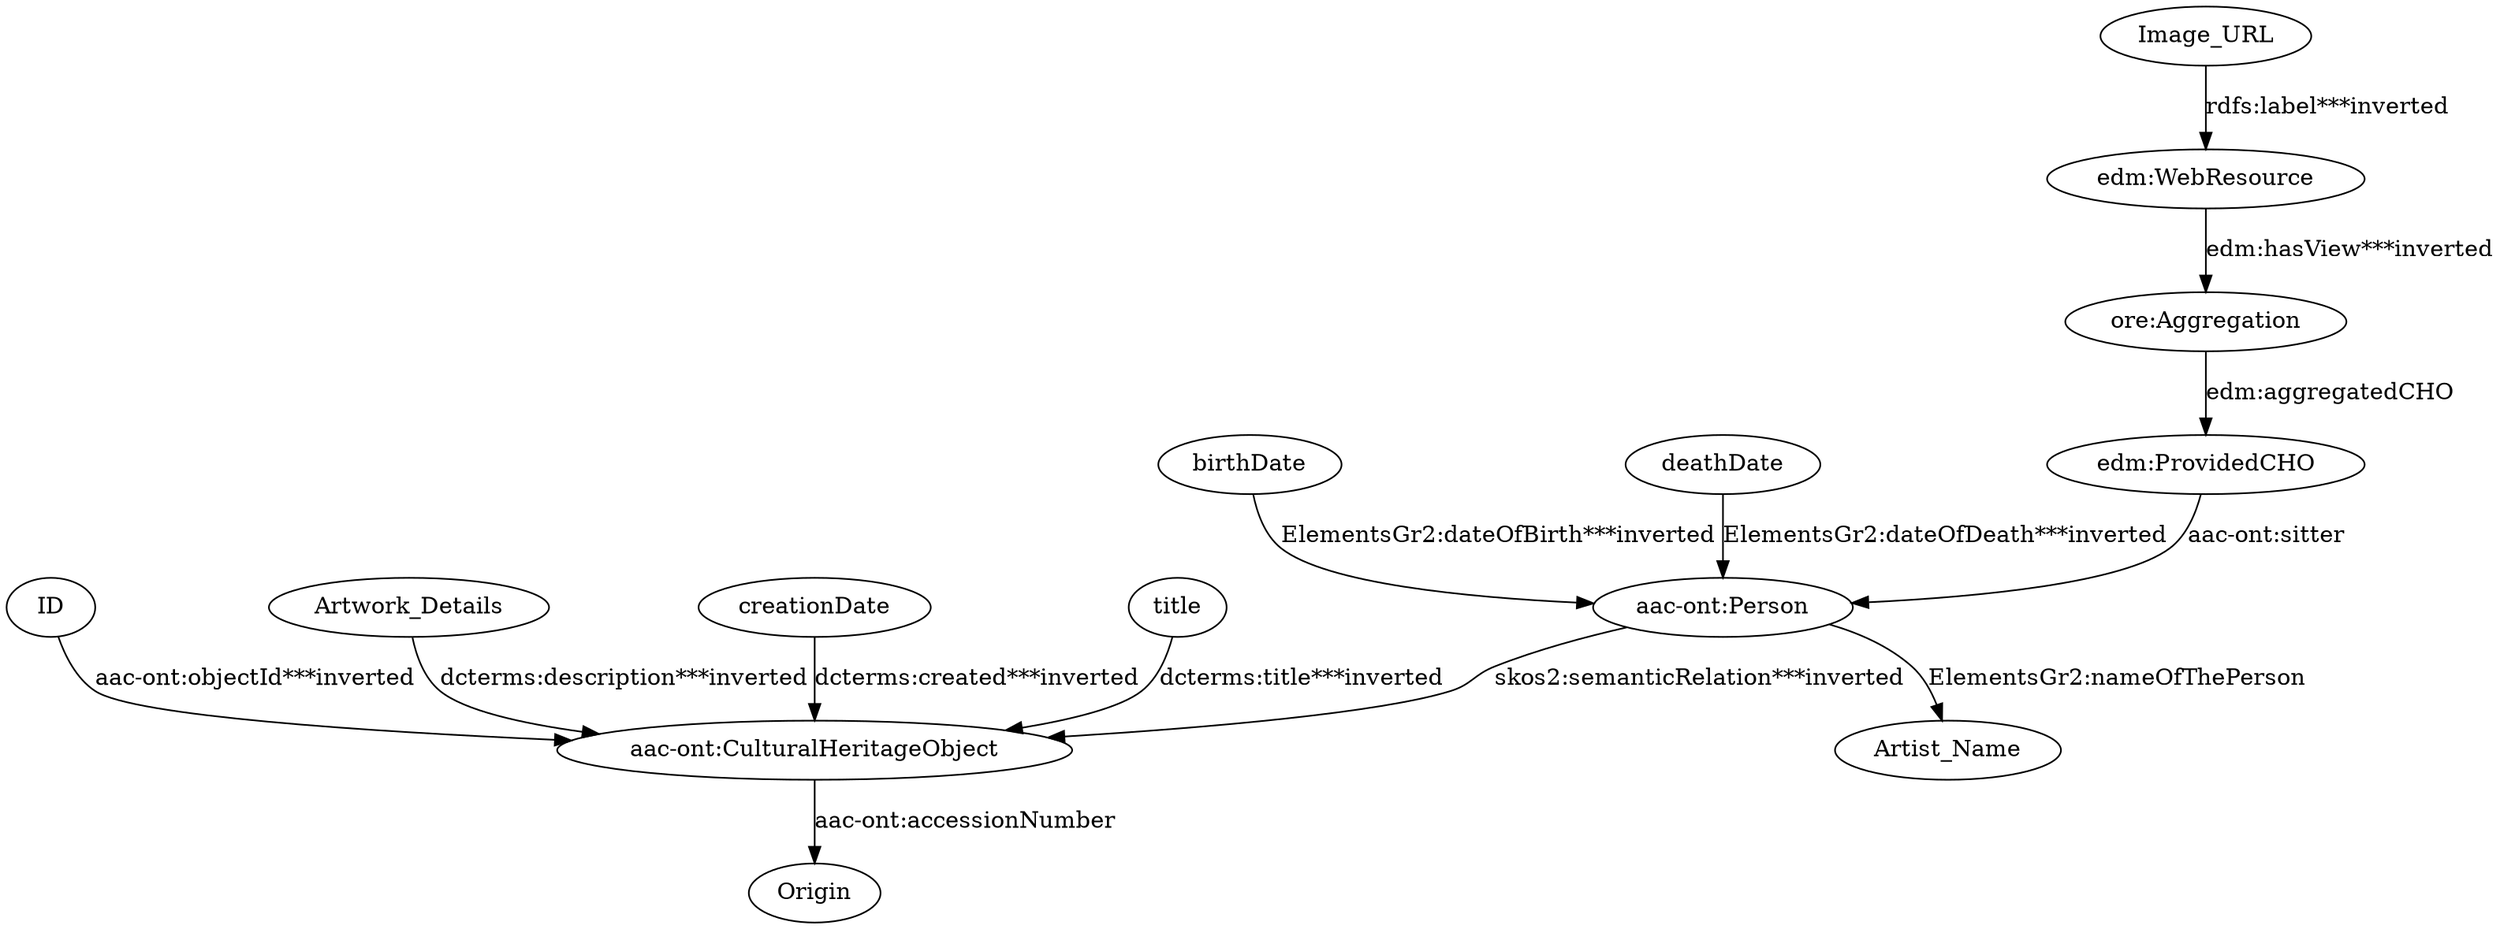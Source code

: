 digraph {
  Artwork_Details [type=attribute_name,label=Artwork_Details]
  "aac-ont:CulturalHeritageObject1" [type=class_uri,label="aac-ont:CulturalHeritageObject"]
  ID [type=attribute_name,label=ID]
  Image_URL [type=attribute_name,label=Image_URL]
  "edm:WebResource1" [type=class_uri,label="edm:WebResource"]
  Origin [type=attribute_name,label=Origin]
  "aac-ont:Person1" [type=class_uri,label="aac-ont:Person"]
  Artist_Name [type=attribute_name,label=Artist_Name]
  birthDate [type=attribute_name,label=birthDate]
  creationDate [type=attribute_name,label=creationDate]
  deathDate [type=attribute_name,label=deathDate]
  "edm:ProvidedCHO" [type=class_uri,label="edm:ProvidedCHO"]
  "ore:Aggregation" [type=class_uri,label="ore:Aggregation"]
  title [type=attribute_name,label=title]
  Artwork_Details -> "aac-ont:CulturalHeritageObject1" [type=st_property_uri,label="dcterms:description***inverted"]
  ID -> "aac-ont:CulturalHeritageObject1" [type=st_property_uri,label="aac-ont:objectId***inverted"]
  Image_URL -> "edm:WebResource1" [type=st_property_uri,label="rdfs:label***inverted"]
  "aac-ont:CulturalHeritageObject1" -> Origin [label="aac-ont:accessionNumber",type=st_property_uri]
  "aac-ont:Person1" -> Artist_Name [label="ElementsGr2:nameOfThePerson",type=st_property_uri]
  "aac-ont:Person1" -> "aac-ont:CulturalHeritageObject1" [type=inherited,label="skos2:semanticRelation***inverted"]
  birthDate -> "aac-ont:Person1" [type=st_property_uri,label="ElementsGr2:dateOfBirth***inverted"]
  creationDate -> "aac-ont:CulturalHeritageObject1" [type=st_property_uri,label="dcterms:created***inverted"]
  deathDate -> "aac-ont:Person1" [type=st_property_uri,label="ElementsGr2:dateOfDeath***inverted"]
  "edm:ProvidedCHO" -> "aac-ont:Person1" [label="aac-ont:sitter",type=direct_property_uri]
  "edm:WebResource1" -> "ore:Aggregation" [type=direct_property_uri,label="edm:hasView***inverted"]
  "ore:Aggregation" -> "edm:ProvidedCHO" [label="edm:aggregatedCHO",type=direct_property_uri]
  title -> "aac-ont:CulturalHeritageObject1" [type=st_property_uri,label="dcterms:title***inverted"]
}
